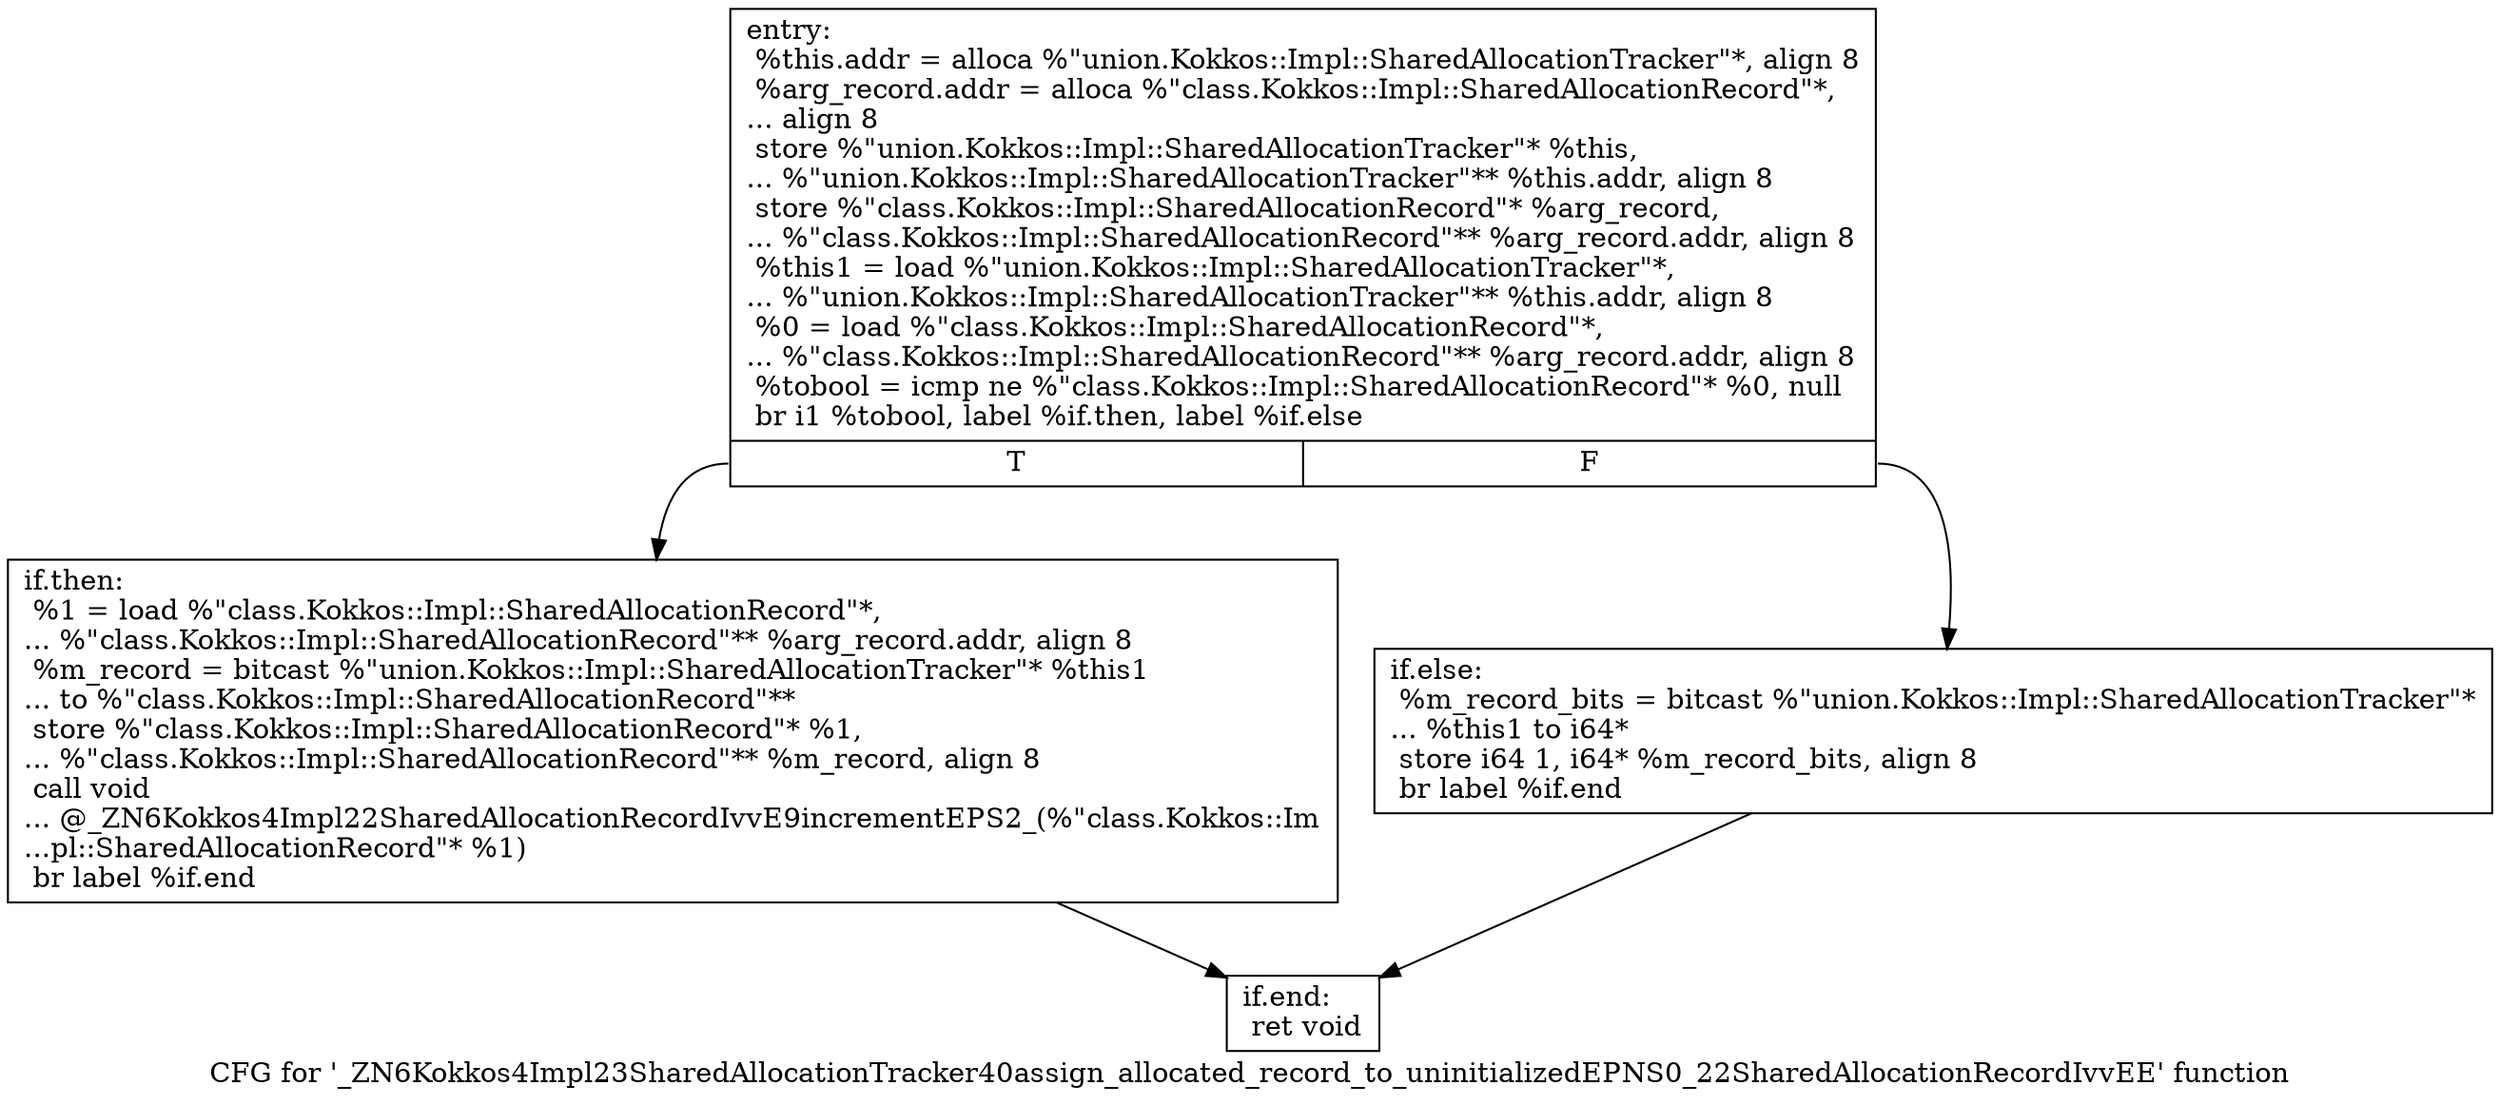 digraph "CFG for '_ZN6Kokkos4Impl23SharedAllocationTracker40assign_allocated_record_to_uninitializedEPNS0_22SharedAllocationRecordIvvEE' function" {
	label="CFG for '_ZN6Kokkos4Impl23SharedAllocationTracker40assign_allocated_record_to_uninitializedEPNS0_22SharedAllocationRecordIvvEE' function";

	Node0x5e52900 [shape=record,label="{entry:\l  %this.addr = alloca %\"union.Kokkos::Impl::SharedAllocationTracker\"*, align 8\l  %arg_record.addr = alloca %\"class.Kokkos::Impl::SharedAllocationRecord\"*,\l... align 8\l  store %\"union.Kokkos::Impl::SharedAllocationTracker\"* %this,\l... %\"union.Kokkos::Impl::SharedAllocationTracker\"** %this.addr, align 8\l  store %\"class.Kokkos::Impl::SharedAllocationRecord\"* %arg_record,\l... %\"class.Kokkos::Impl::SharedAllocationRecord\"** %arg_record.addr, align 8\l  %this1 = load %\"union.Kokkos::Impl::SharedAllocationTracker\"*,\l... %\"union.Kokkos::Impl::SharedAllocationTracker\"** %this.addr, align 8\l  %0 = load %\"class.Kokkos::Impl::SharedAllocationRecord\"*,\l... %\"class.Kokkos::Impl::SharedAllocationRecord\"** %arg_record.addr, align 8\l  %tobool = icmp ne %\"class.Kokkos::Impl::SharedAllocationRecord\"* %0, null\l  br i1 %tobool, label %if.then, label %if.else\l|{<s0>T|<s1>F}}"];
	Node0x5e52900:s0 -> Node0x5e52c00;
	Node0x5e52900:s1 -> Node0x5e52cd0;
	Node0x5e52c00 [shape=record,label="{if.then:                                          \l  %1 = load %\"class.Kokkos::Impl::SharedAllocationRecord\"*,\l... %\"class.Kokkos::Impl::SharedAllocationRecord\"** %arg_record.addr, align 8\l  %m_record = bitcast %\"union.Kokkos::Impl::SharedAllocationTracker\"* %this1\l... to %\"class.Kokkos::Impl::SharedAllocationRecord\"**\l  store %\"class.Kokkos::Impl::SharedAllocationRecord\"* %1,\l... %\"class.Kokkos::Impl::SharedAllocationRecord\"** %m_record, align 8\l  call void\l... @_ZN6Kokkos4Impl22SharedAllocationRecordIvvE9incrementEPS2_(%\"class.Kokkos::Im\l...pl::SharedAllocationRecord\"* %1)\l  br label %if.end\l}"];
	Node0x5e52c00 -> Node0x5e52f60;
	Node0x5e52cd0 [shape=record,label="{if.else:                                          \l  %m_record_bits = bitcast %\"union.Kokkos::Impl::SharedAllocationTracker\"*\l... %this1 to i64*\l  store i64 1, i64* %m_record_bits, align 8\l  br label %if.end\l}"];
	Node0x5e52cd0 -> Node0x5e52f60;
	Node0x5e52f60 [shape=record,label="{if.end:                                           \l  ret void\l}"];
}
